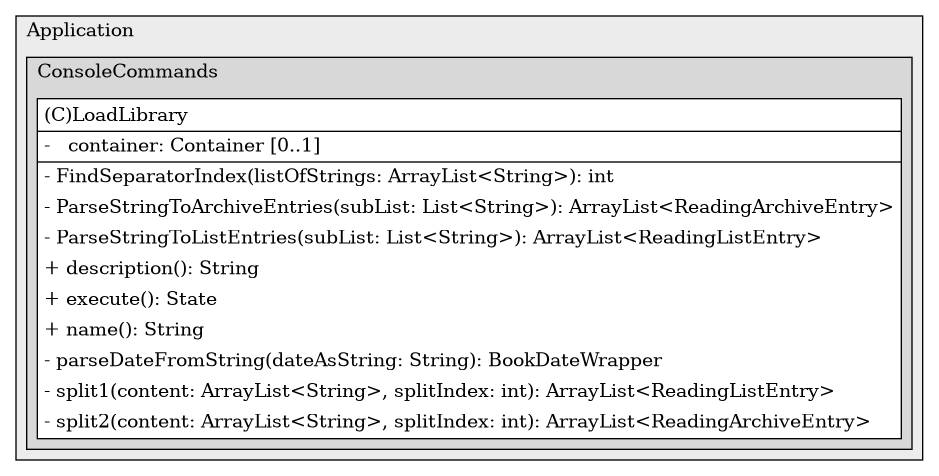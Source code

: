 @startuml

/' diagram meta data start
config=StructureConfiguration;
{
  "projectClassification": {
    "searchMode": "OpenProject", // OpenProject, AllProjects
    "includedProjects": "",
    "pathEndKeywords": "*.impl",
    "isClientPath": "",
    "isClientName": "",
    "isTestPath": "",
    "isTestName": "",
    "isMappingPath": "",
    "isMappingName": "",
    "isDataAccessPath": "",
    "isDataAccessName": "",
    "isDataStructurePath": "",
    "isDataStructureName": "",
    "isInterfaceStructuresPath": "",
    "isInterfaceStructuresName": "",
    "isEntryPointPath": "",
    "isEntryPointName": "",
    "treatFinalFieldsAsMandatory": false
  },
  "graphRestriction": {
    "classPackageExcludeFilter": "",
    "classPackageIncludeFilter": "",
    "classNameExcludeFilter": "",
    "classNameIncludeFilter": "",
    "methodNameExcludeFilter": "",
    "methodNameIncludeFilter": "",
    "removeByInheritance": "", // inheritance/annotation based filtering is done in a second step
    "removeByAnnotation": "",
    "removeByClassPackage": "", // cleanup the graph after inheritance/annotation based filtering is done
    "removeByClassName": "",
    "cutMappings": false,
    "cutEnum": true,
    "cutTests": true,
    "cutClient": true,
    "cutDataAccess": true,
    "cutInterfaceStructures": true,
    "cutDataStructures": true,
    "cutGetterAndSetter": true,
    "cutConstructors": true
  },
  "graphTraversal": {
    "forwardDepth": 0,
    "backwardDepth": 0,
    "classPackageExcludeFilter": "",
    "classPackageIncludeFilter": "",
    "classNameExcludeFilter": "",
    "classNameIncludeFilter": "",
    "methodNameExcludeFilter": "",
    "methodNameIncludeFilter": "",
    "hideMappings": false,
    "hideDataStructures": false,
    "hidePrivateMethods": false,
    "hideInterfaceCalls": false, // indirection: implementation -> interface (is hidden) -> implementation
    "onlyShowApplicationEntryPoints": false, // root node is included
    "useMethodCallsForStructureDiagram": "BothDirections" // ForwardOnly, BothDirections, No
  },
  "details": {
    "aggregation": "GroupByClass", // ByClass, GroupByClass, None
    "showClassGenericTypes": true,
    "showMethods": true,
    "showMethodParameterNames": true,
    "showMethodParameterTypes": true,
    "showMethodReturnType": true,
    "showPackageLevels": 2,
    "showDetailedClassStructure": true
  },
  "rootClass": "Plugin.Application.ConsoleCommands.Init.LoadLibrary",
  "extensionCallbackMethod": "" // qualified.class.name#methodName - signature: public static String method(String)
}
diagram meta data end '/



digraph g {
    rankdir="TB"
    splines=polyline
    

'nodes 
subgraph cluster_1072845520 { 
   	label=Application
	labeljust=l
	fillcolor="#ececec"
	style=filled
   
   subgraph cluster_622202847 { 
   	label=ConsoleCommands
	labeljust=l
	fillcolor="#d8d8d8"
	style=filled
   
   LoadLibrary73560600[
	label=<<TABLE BORDER="1" CELLBORDER="0" CELLPADDING="4" CELLSPACING="0">
<TR><TD ALIGN="LEFT" >(C)LoadLibrary</TD></TR>
<HR/>
<TR><TD ALIGN="LEFT" >-   container: Container [0..1]</TD></TR>
<HR/>
<TR><TD ALIGN="LEFT" >- FindSeparatorIndex(listOfStrings: ArrayList&lt;String&gt;): int</TD></TR>
<TR><TD ALIGN="LEFT" >- ParseStringToArchiveEntries(subList: List&lt;String&gt;): ArrayList&lt;ReadingArchiveEntry&gt;</TD></TR>
<TR><TD ALIGN="LEFT" >- ParseStringToListEntries(subList: List&lt;String&gt;): ArrayList&lt;ReadingListEntry&gt;</TD></TR>
<TR><TD ALIGN="LEFT" >+ description(): String</TD></TR>
<TR><TD ALIGN="LEFT" >+ execute(): State</TD></TR>
<TR><TD ALIGN="LEFT" >+ name(): String</TD></TR>
<TR><TD ALIGN="LEFT" >- parseDateFromString(dateAsString: String): BookDateWrapper</TD></TR>
<TR><TD ALIGN="LEFT" >- split1(content: ArrayList&lt;String&gt;, splitIndex: int): ArrayList&lt;ReadingListEntry&gt;</TD></TR>
<TR><TD ALIGN="LEFT" >- split2(content: ArrayList&lt;String&gt;, splitIndex: int): ArrayList&lt;ReadingArchiveEntry&gt;</TD></TR>
</TABLE>>
	style=filled
	margin=0
	shape=plaintext
	fillcolor="#FFFFFF"
];
} 
} 

'edges    

    
}
@enduml